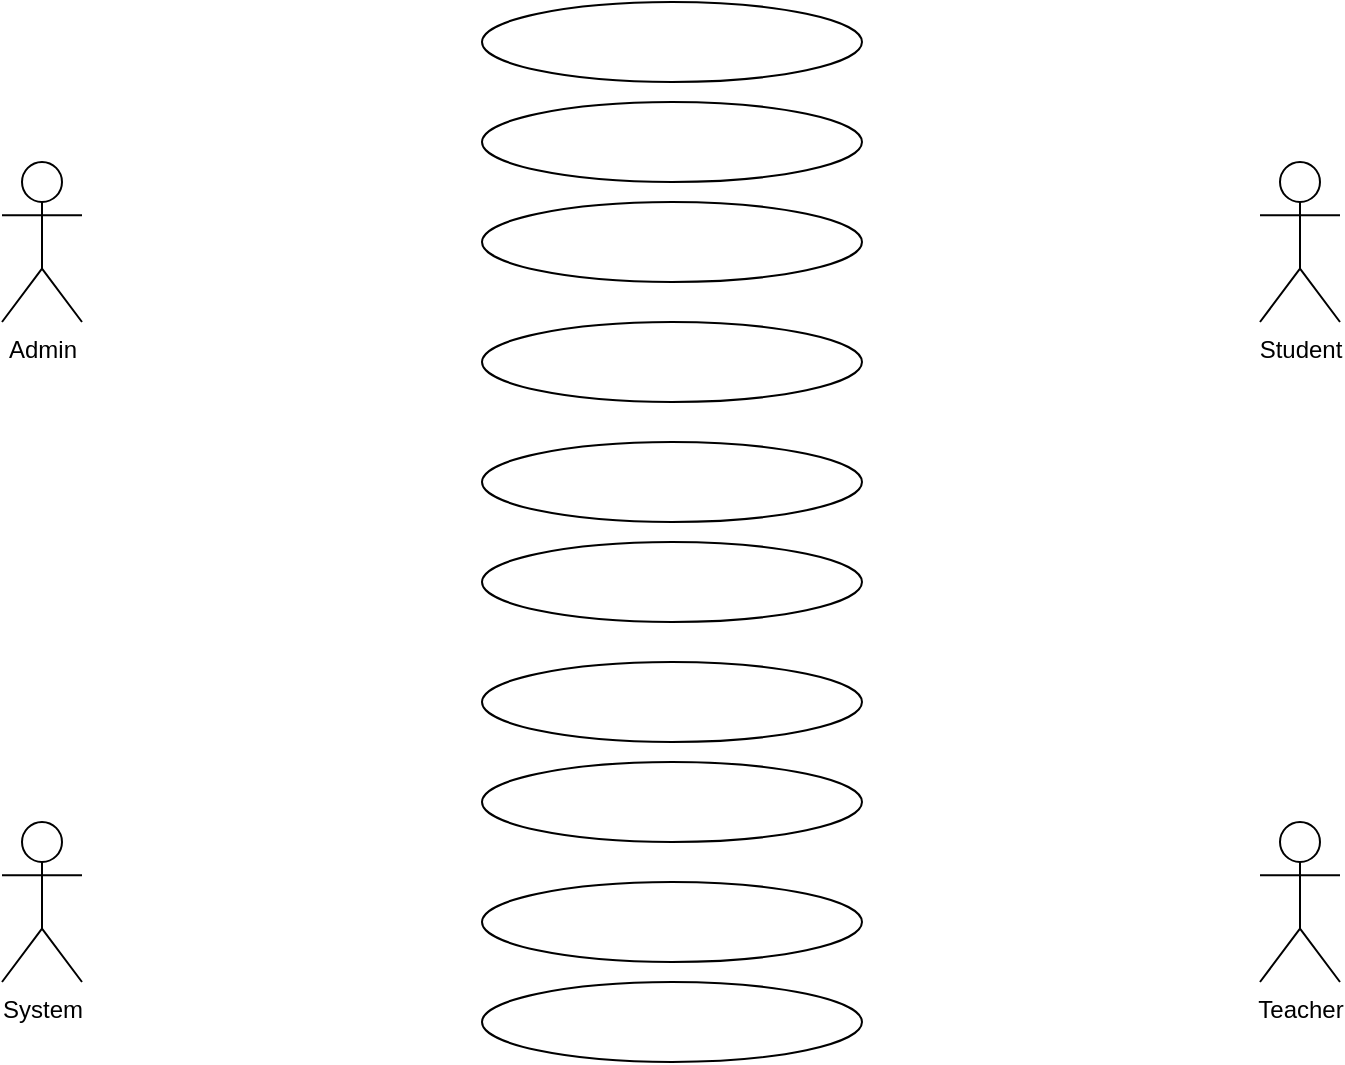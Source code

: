 <mxfile version="20.8.17" type="github">
  <diagram name="Page-1" id="ubEjw9Soe5WlUHQYBvOu">
    <mxGraphModel dx="1050" dy="573" grid="1" gridSize="10" guides="1" tooltips="1" connect="1" arrows="1" fold="1" page="1" pageScale="1" pageWidth="850" pageHeight="1100" math="0" shadow="0">
      <root>
        <mxCell id="0" />
        <mxCell id="1" parent="0" />
        <object label="Admin" id="Pv28IN-DxyeYV7XUeNie-1">
          <mxCell style="shape=umlActor;verticalLabelPosition=bottom;verticalAlign=top;html=1;" parent="1" vertex="1">
            <mxGeometry x="90" y="120" width="40" height="80" as="geometry" />
          </mxCell>
        </object>
        <object label="Teacher" id="Pv28IN-DxyeYV7XUeNie-11">
          <mxCell style="shape=umlActor;verticalLabelPosition=bottom;verticalAlign=top;html=1;" parent="1" vertex="1">
            <mxGeometry x="719" y="450" width="40" height="80" as="geometry" />
          </mxCell>
        </object>
        <object label="Student" id="Pv28IN-DxyeYV7XUeNie-12">
          <mxCell style="shape=umlActor;verticalLabelPosition=bottom;verticalAlign=top;html=1;" parent="1" vertex="1">
            <mxGeometry x="719" y="120" width="40" height="80" as="geometry" />
          </mxCell>
        </object>
        <mxCell id="c3HVRP4QYgYHFnV6ZERY-1" value="" style="ellipse;whiteSpace=wrap;html=1;" vertex="1" parent="1">
          <mxGeometry x="330" y="40" width="190" height="40" as="geometry" />
        </mxCell>
        <mxCell id="c3HVRP4QYgYHFnV6ZERY-2" value="" style="ellipse;whiteSpace=wrap;html=1;" vertex="1" parent="1">
          <mxGeometry x="330" y="90" width="190" height="40" as="geometry" />
        </mxCell>
        <mxCell id="c3HVRP4QYgYHFnV6ZERY-3" value="" style="ellipse;whiteSpace=wrap;html=1;" vertex="1" parent="1">
          <mxGeometry x="330" y="140" width="190" height="40" as="geometry" />
        </mxCell>
        <mxCell id="c3HVRP4QYgYHFnV6ZERY-4" value="" style="ellipse;whiteSpace=wrap;html=1;" vertex="1" parent="1">
          <mxGeometry x="330" y="200" width="190" height="40" as="geometry" />
        </mxCell>
        <mxCell id="c3HVRP4QYgYHFnV6ZERY-5" value="" style="ellipse;whiteSpace=wrap;html=1;" vertex="1" parent="1">
          <mxGeometry x="330" y="260" width="190" height="40" as="geometry" />
        </mxCell>
        <mxCell id="c3HVRP4QYgYHFnV6ZERY-6" value="" style="ellipse;whiteSpace=wrap;html=1;" vertex="1" parent="1">
          <mxGeometry x="330" y="310" width="190" height="40" as="geometry" />
        </mxCell>
        <mxCell id="c3HVRP4QYgYHFnV6ZERY-7" value="" style="ellipse;whiteSpace=wrap;html=1;" vertex="1" parent="1">
          <mxGeometry x="330" y="370" width="190" height="40" as="geometry" />
        </mxCell>
        <mxCell id="c3HVRP4QYgYHFnV6ZERY-8" value="" style="ellipse;whiteSpace=wrap;html=1;" vertex="1" parent="1">
          <mxGeometry x="330" y="420" width="190" height="40" as="geometry" />
        </mxCell>
        <mxCell id="c3HVRP4QYgYHFnV6ZERY-9" value="" style="ellipse;whiteSpace=wrap;html=1;" vertex="1" parent="1">
          <mxGeometry x="330" y="480" width="190" height="40" as="geometry" />
        </mxCell>
        <object label="System" id="c3HVRP4QYgYHFnV6ZERY-13">
          <mxCell style="shape=umlActor;verticalLabelPosition=bottom;verticalAlign=top;html=1;" vertex="1" parent="1">
            <mxGeometry x="90" y="450" width="40" height="80" as="geometry" />
          </mxCell>
        </object>
        <mxCell id="c3HVRP4QYgYHFnV6ZERY-14" value="" style="ellipse;whiteSpace=wrap;html=1;" vertex="1" parent="1">
          <mxGeometry x="330" y="530" width="190" height="40" as="geometry" />
        </mxCell>
      </root>
    </mxGraphModel>
  </diagram>
</mxfile>
